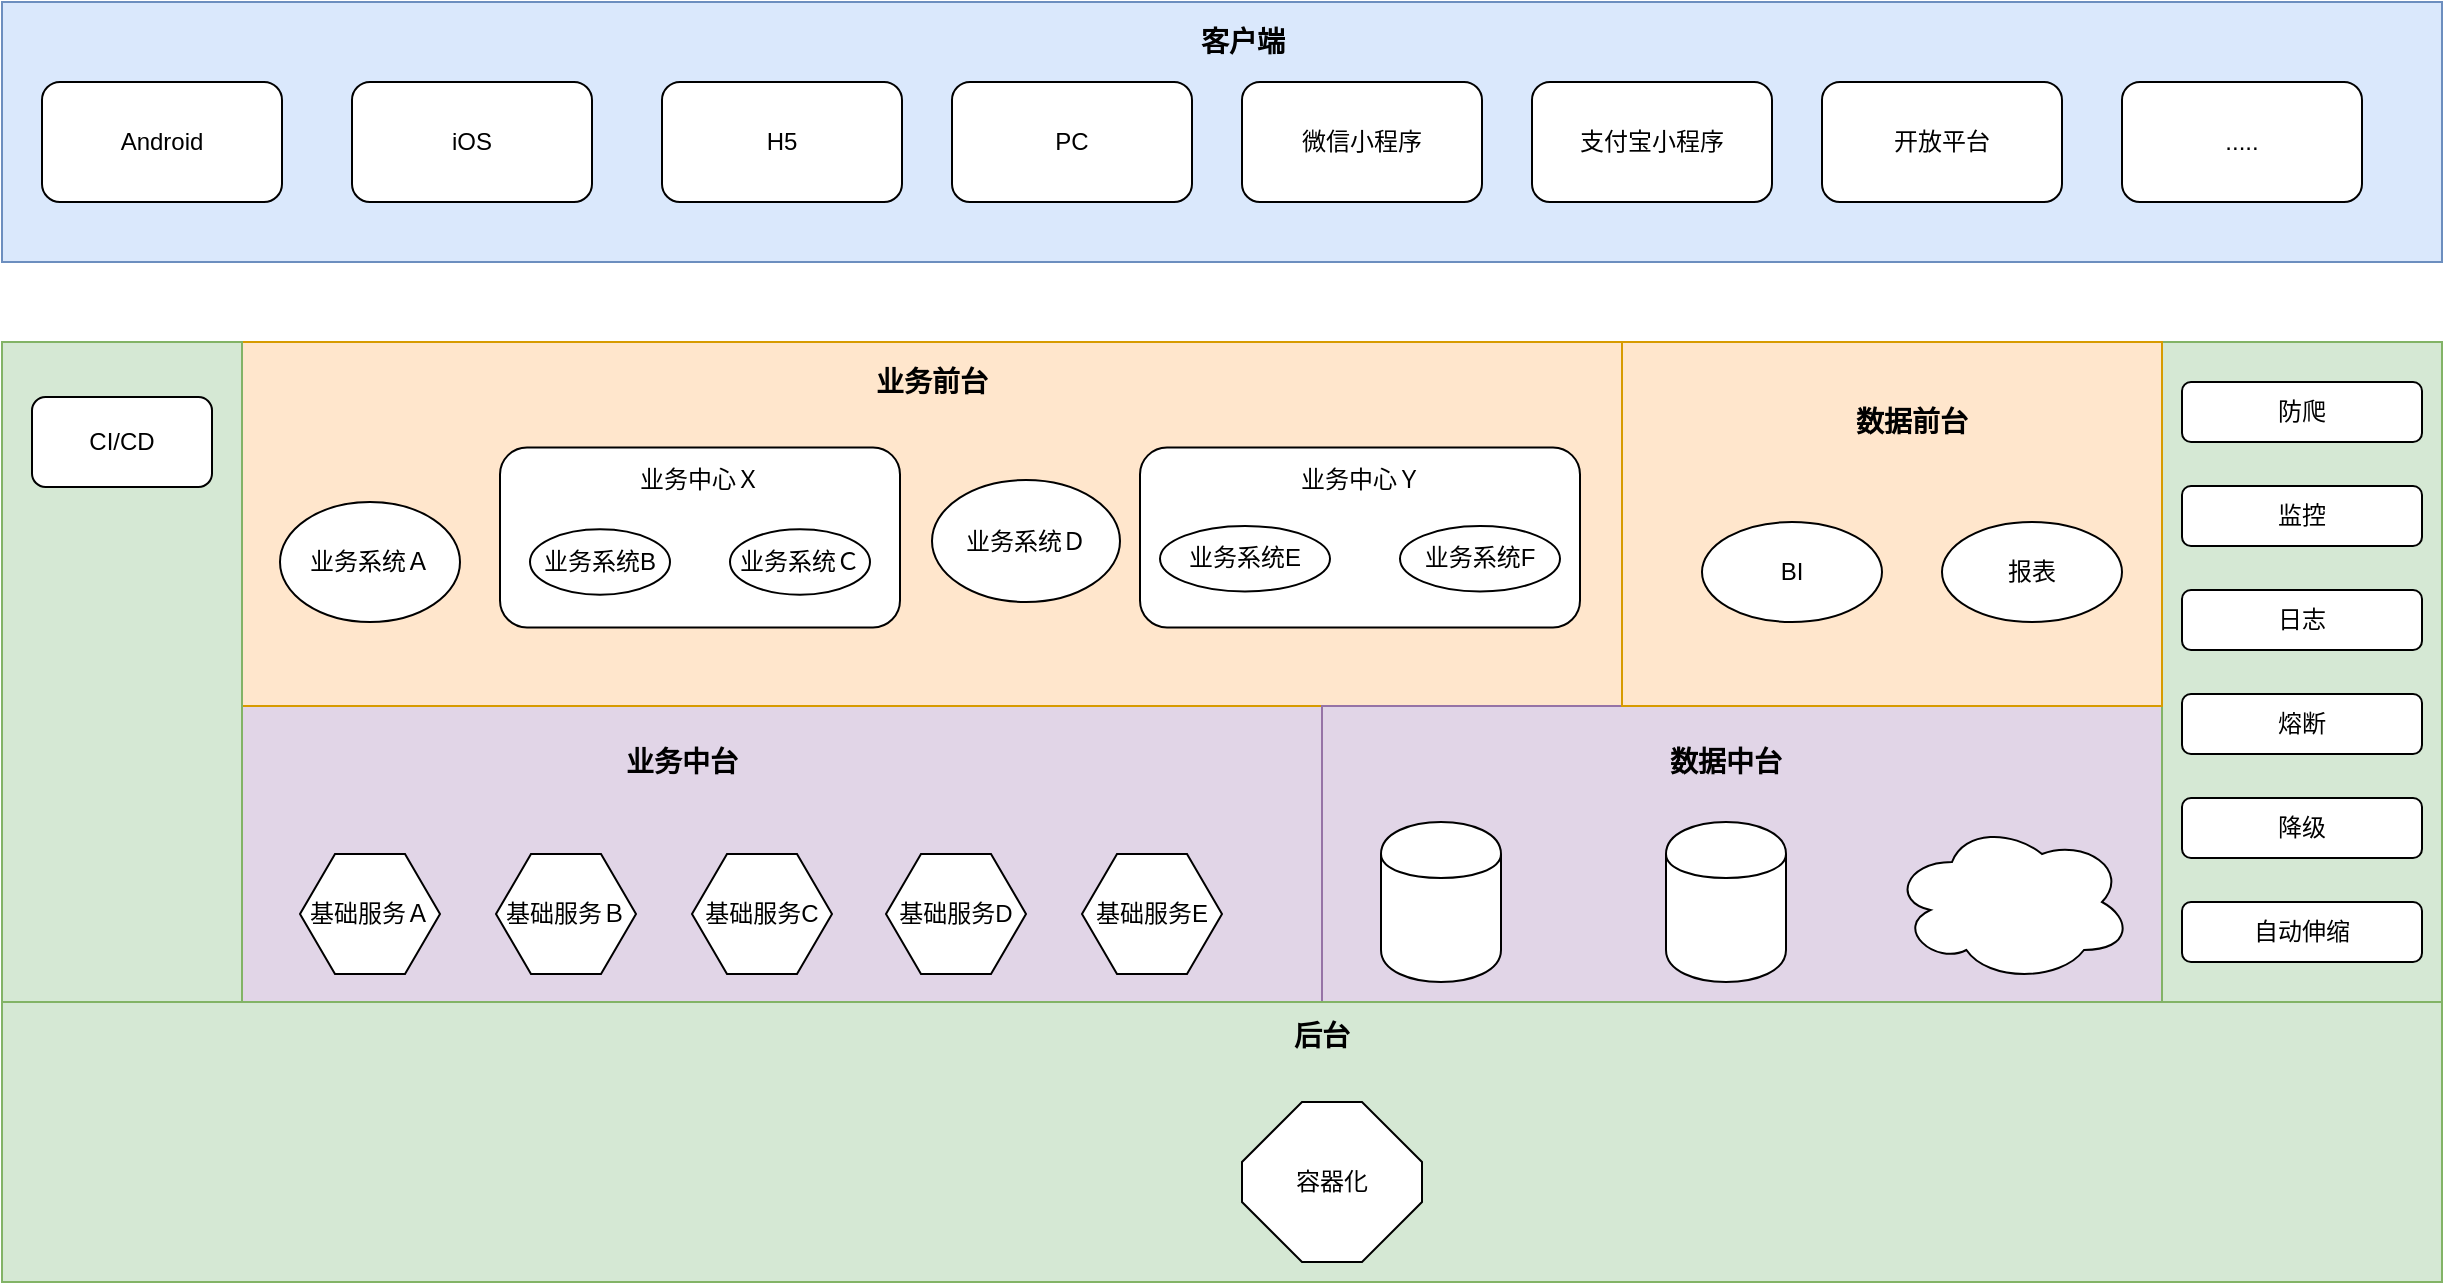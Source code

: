 <mxfile version="10.6.7" type="github"><diagram id="V1D-OUuntM8vkyxb8u7I" name="è½®å»"><mxGraphModel dx="1453" dy="968" grid="1" gridSize="10" guides="1" tooltips="1" connect="1" arrows="1" fold="1" page="1" pageScale="1" pageWidth="850" pageHeight="1100" math="0" shadow="0"><root><mxCell id="7zA8Wo4__l7TaY4lFMbg-0"/><mxCell id="7zA8Wo4__l7TaY4lFMbg-1" parent="7zA8Wo4__l7TaY4lFMbg-0"/><mxCell id="J9ZGTW70ifoBU2N_dnGA-4" value="业务中台" parent="7zA8Wo4__l7TaY4lFMbg-0"/><mxCell id="J9ZGTW70ifoBU2N_dnGA-10" value="" style="rounded=0;whiteSpace=wrap;html=1;fillColor=#e1d5e7;strokeColor=#9673a6;" parent="J9ZGTW70ifoBU2N_dnGA-4" vertex="1"><mxGeometry x="230" y="532" width="540" height="148" as="geometry"/></mxCell><mxCell id="J9ZGTW70ifoBU2N_dnGA-11" value="&lt;span style=&quot;font-size: 14px&quot;&gt;&lt;b&gt;业务中台&lt;/b&gt;&lt;/span&gt;" style="text;html=1;strokeColor=none;fillColor=none;align=center;verticalAlign=middle;whiteSpace=wrap;rounded=0;" parent="J9ZGTW70ifoBU2N_dnGA-4" vertex="1"><mxGeometry x="400" y="550" width="100" height="20" as="geometry"/></mxCell><mxCell id="O3hH3UnKHfBXWyMWp_nv-50" value="基础服务Ａ" style="shape=hexagon;perimeter=hexagonPerimeter2;whiteSpace=wrap;html=1;" parent="J9ZGTW70ifoBU2N_dnGA-4" vertex="1"><mxGeometry x="259" y="606" width="70" height="60" as="geometry"/></mxCell><mxCell id="O3hH3UnKHfBXWyMWp_nv-51" value="基础服务Ｂ" style="shape=hexagon;perimeter=hexagonPerimeter2;whiteSpace=wrap;html=1;" parent="J9ZGTW70ifoBU2N_dnGA-4" vertex="1"><mxGeometry x="357" y="606" width="70" height="60" as="geometry"/></mxCell><mxCell id="O3hH3UnKHfBXWyMWp_nv-52" value="基础服务C" style="shape=hexagon;perimeter=hexagonPerimeter2;whiteSpace=wrap;html=1;" parent="J9ZGTW70ifoBU2N_dnGA-4" vertex="1"><mxGeometry x="455" y="606" width="70" height="60" as="geometry"/></mxCell><mxCell id="O3hH3UnKHfBXWyMWp_nv-53" value="基础服务D" style="shape=hexagon;perimeter=hexagonPerimeter2;whiteSpace=wrap;html=1;" parent="J9ZGTW70ifoBU2N_dnGA-4" vertex="1"><mxGeometry x="552" y="606" width="70" height="60" as="geometry"/></mxCell><mxCell id="O3hH3UnKHfBXWyMWp_nv-113" value="基础服务E" style="shape=hexagon;perimeter=hexagonPerimeter2;whiteSpace=wrap;html=1;" parent="J9ZGTW70ifoBU2N_dnGA-4" vertex="1"><mxGeometry x="650" y="606" width="70" height="60" as="geometry"/></mxCell><mxCell id="J9ZGTW70ifoBU2N_dnGA-3" value="业务系统" parent="7zA8Wo4__l7TaY4lFMbg-0"/><mxCell id="O3hH3UnKHfBXWyMWp_nv-16" value="" style="rounded=0;whiteSpace=wrap;html=1;fillColor=#ffe6cc;strokeColor=#d79b00;" parent="J9ZGTW70ifoBU2N_dnGA-3" vertex="1"><mxGeometry x="230" y="350" width="690" height="182" as="geometry"/></mxCell><mxCell id="J9ZGTW70ifoBU2N_dnGA-7" value="&lt;font style=&quot;font-size: 14px&quot;&gt;&lt;b&gt;业务前台&lt;/b&gt;&lt;/font&gt;" style="text;html=1;strokeColor=none;fillColor=none;align=center;verticalAlign=middle;whiteSpace=wrap;rounded=0;" parent="J9ZGTW70ifoBU2N_dnGA-3" vertex="1"><mxGeometry x="525" y="360" width="100" height="20" as="geometry"/></mxCell><mxCell id="O3hH3UnKHfBXWyMWp_nv-1" value="业务系统Ａ" style="ellipse;whiteSpace=wrap;html=1;" parent="J9ZGTW70ifoBU2N_dnGA-3" vertex="1"><mxGeometry x="249" y="430" width="90" height="60" as="geometry"/></mxCell><mxCell id="O3hH3UnKHfBXWyMWp_nv-44" value="" style="rounded=1;whiteSpace=wrap;html=1;" parent="J9ZGTW70ifoBU2N_dnGA-3" vertex="1"><mxGeometry x="679" y="402.727" width="220" height="90" as="geometry"/></mxCell><mxCell id="O3hH3UnKHfBXWyMWp_nv-22" value="业务系统Ｄ" style="ellipse;whiteSpace=wrap;html=1;" parent="J9ZGTW70ifoBU2N_dnGA-3" vertex="1"><mxGeometry x="575" y="419" width="94" height="61" as="geometry"/></mxCell><mxCell id="O3hH3UnKHfBXWyMWp_nv-23" value="业务系统E" style="ellipse;whiteSpace=wrap;html=1;" parent="J9ZGTW70ifoBU2N_dnGA-3" vertex="1"><mxGeometry x="689" y="442" width="85" height="32.727" as="geometry"/></mxCell><mxCell id="O3hH3UnKHfBXWyMWp_nv-24" value="业务系统F" style="ellipse;whiteSpace=wrap;html=1;" parent="J9ZGTW70ifoBU2N_dnGA-3" vertex="1"><mxGeometry x="809" y="442" width="80" height="32.727" as="geometry"/></mxCell><mxCell id="O3hH3UnKHfBXWyMWp_nv-38" value="" style="group" parent="J9ZGTW70ifoBU2N_dnGA-3" vertex="1" connectable="0"><mxGeometry x="359" y="410.909" width="200" height="90" as="geometry"/></mxCell><mxCell id="O3hH3UnKHfBXWyMWp_nv-39" value="" style="group" parent="O3hH3UnKHfBXWyMWp_nv-38" vertex="1" connectable="0"><mxGeometry y="-8.182" width="200" height="90" as="geometry"/></mxCell><mxCell id="O3hH3UnKHfBXWyMWp_nv-40" value="" style="rounded=1;whiteSpace=wrap;html=1;" parent="O3hH3UnKHfBXWyMWp_nv-39" vertex="1"><mxGeometry width="200" height="90" as="geometry"/></mxCell><mxCell id="O3hH3UnKHfBXWyMWp_nv-41" value="业务中心Ｘ" style="text;html=1;strokeColor=none;fillColor=none;align=center;verticalAlign=middle;whiteSpace=wrap;rounded=0;" parent="O3hH3UnKHfBXWyMWp_nv-39" vertex="1"><mxGeometry x="65" y="8.182" width="70" height="16.364" as="geometry"/></mxCell><mxCell id="O3hH3UnKHfBXWyMWp_nv-42" value="业务系统B" style="ellipse;whiteSpace=wrap;html=1;" parent="O3hH3UnKHfBXWyMWp_nv-39" vertex="1"><mxGeometry x="15" y="40.909" width="70" height="32.727" as="geometry"/></mxCell><mxCell id="O3hH3UnKHfBXWyMWp_nv-43" value="业务系统Ｃ" style="ellipse;whiteSpace=wrap;html=1;" parent="O3hH3UnKHfBXWyMWp_nv-39" vertex="1"><mxGeometry x="115" y="40.909" width="70" height="32.727" as="geometry"/></mxCell><mxCell id="O3hH3UnKHfBXWyMWp_nv-47" value="业务中心Ｙ" style="text;html=1;strokeColor=none;fillColor=none;align=center;verticalAlign=middle;whiteSpace=wrap;rounded=0;" parent="J9ZGTW70ifoBU2N_dnGA-3" vertex="1"><mxGeometry x="756.5" y="410.909" width="65" height="16.364" as="geometry"/></mxCell><mxCell id="O3hH3UnKHfBXWyMWp_nv-63" value="数据中台" parent="7zA8Wo4__l7TaY4lFMbg-0"/><mxCell id="O3hH3UnKHfBXWyMWp_nv-64" value="" style="rounded=0;whiteSpace=wrap;html=1;fillColor=#e1d5e7;strokeColor=#9673a6;" parent="O3hH3UnKHfBXWyMWp_nv-63" vertex="1"><mxGeometry x="770" y="532" width="420" height="148" as="geometry"/></mxCell><mxCell id="O3hH3UnKHfBXWyMWp_nv-65" value="&lt;font style=&quot;font-size: 14px&quot;&gt;&lt;b&gt;数据中台&lt;/b&gt;&lt;/font&gt;" style="text;html=1;strokeColor=none;fillColor=none;align=center;verticalAlign=middle;whiteSpace=wrap;rounded=0;" parent="O3hH3UnKHfBXWyMWp_nv-63" vertex="1"><mxGeometry x="942" y="550" width="60" height="20" as="geometry"/></mxCell><mxCell id="O3hH3UnKHfBXWyMWp_nv-67" value="" style="shape=cylinder;whiteSpace=wrap;html=1;boundedLbl=1;backgroundOutline=1;" parent="O3hH3UnKHfBXWyMWp_nv-63" vertex="1"><mxGeometry x="799.5" y="590" width="60" height="80" as="geometry"/></mxCell><mxCell id="O3hH3UnKHfBXWyMWp_nv-68" value="" style="shape=cylinder;whiteSpace=wrap;html=1;boundedLbl=1;backgroundOutline=1;" parent="O3hH3UnKHfBXWyMWp_nv-63" vertex="1"><mxGeometry x="942" y="590" width="60" height="80" as="geometry"/></mxCell><mxCell id="O3hH3UnKHfBXWyMWp_nv-104" value="" style="ellipse;shape=cloud;whiteSpace=wrap;html=1;" parent="O3hH3UnKHfBXWyMWp_nv-63" vertex="1"><mxGeometry x="1055" y="590" width="120" height="80" as="geometry"/></mxCell><mxCell id="O3hH3UnKHfBXWyMWp_nv-70" value="BI" parent="7zA8Wo4__l7TaY4lFMbg-0"/><mxCell id="O3hH3UnKHfBXWyMWp_nv-72" value="后台" parent="7zA8Wo4__l7TaY4lFMbg-0"/><mxCell id="O3hH3UnKHfBXWyMWp_nv-73" value="" style="rounded=0;whiteSpace=wrap;html=1;fillColor=#d5e8d4;strokeColor=#82b366;" parent="O3hH3UnKHfBXWyMWp_nv-72" vertex="1"><mxGeometry x="110" y="680" width="1220" height="140" as="geometry"/></mxCell><mxCell id="O3hH3UnKHfBXWyMWp_nv-118" value="容器化" style="whiteSpace=wrap;html=1;shape=mxgraph.basic.octagon2;align=center;verticalAlign=middle;dx=15;" parent="O3hH3UnKHfBXWyMWp_nv-72" vertex="1"><mxGeometry x="730" y="730" width="90" height="80" as="geometry"/></mxCell><mxCell id="rLMg7wsV6KLUXk4Jjont-4" value="&lt;font style=&quot;font-size: 14px&quot;&gt;&lt;b&gt;后台&lt;/b&gt;&lt;/font&gt;" style="text;html=1;strokeColor=none;fillColor=none;align=center;verticalAlign=middle;whiteSpace=wrap;rounded=0;" vertex="1" parent="O3hH3UnKHfBXWyMWp_nv-72"><mxGeometry x="750" y="687" width="40" height="20" as="geometry"/></mxCell><mxCell id="O3hH3UnKHfBXWyMWp_nv-77" value="系统服务" parent="7zA8Wo4__l7TaY4lFMbg-0"/><mxCell id="O3hH3UnKHfBXWyMWp_nv-78" value="" style="rounded=0;whiteSpace=wrap;html=1;fillColor=#d5e8d4;strokeColor=#82b366;" parent="O3hH3UnKHfBXWyMWp_nv-77" vertex="1"><mxGeometry x="1190" y="350" width="140" height="330" as="geometry"/></mxCell><mxCell id="O3hH3UnKHfBXWyMWp_nv-79" value="防爬" style="rounded=1;whiteSpace=wrap;html=1;" parent="O3hH3UnKHfBXWyMWp_nv-77" vertex="1"><mxGeometry x="1200" y="370" width="120" height="30" as="geometry"/></mxCell><mxCell id="O3hH3UnKHfBXWyMWp_nv-80" value="监控" style="rounded=1;whiteSpace=wrap;html=1;" parent="O3hH3UnKHfBXWyMWp_nv-77" vertex="1"><mxGeometry x="1200" y="422" width="120" height="30" as="geometry"/></mxCell><mxCell id="O3hH3UnKHfBXWyMWp_nv-81" value="日志" style="rounded=1;whiteSpace=wrap;html=1;" parent="O3hH3UnKHfBXWyMWp_nv-77" vertex="1"><mxGeometry x="1200" y="474" width="120" height="30" as="geometry"/></mxCell><mxCell id="O3hH3UnKHfBXWyMWp_nv-82" value="熔断" style="rounded=1;whiteSpace=wrap;html=1;" parent="O3hH3UnKHfBXWyMWp_nv-77" vertex="1"><mxGeometry x="1200" y="526" width="120" height="30" as="geometry"/></mxCell><mxCell id="O3hH3UnKHfBXWyMWp_nv-83" value="降级" style="rounded=1;whiteSpace=wrap;html=1;" parent="O3hH3UnKHfBXWyMWp_nv-77" vertex="1"><mxGeometry x="1200" y="578" width="120" height="30" as="geometry"/></mxCell><mxCell id="O3hH3UnKHfBXWyMWp_nv-85" value="自动伸缩" style="rounded=1;whiteSpace=wrap;html=1;" parent="O3hH3UnKHfBXWyMWp_nv-77" vertex="1"><mxGeometry x="1200" y="630" width="120" height="30" as="geometry"/></mxCell><mxCell id="O3hH3UnKHfBXWyMWp_nv-86" value="" style="rounded=0;whiteSpace=wrap;html=1;fillColor=#d5e8d4;strokeColor=#82b366;" parent="O3hH3UnKHfBXWyMWp_nv-77" vertex="1"><mxGeometry x="110" y="350" width="120" height="330" as="geometry"/></mxCell><mxCell id="O3hH3UnKHfBXWyMWp_nv-87" value="CI/CD" style="rounded=1;whiteSpace=wrap;html=1;" parent="O3hH3UnKHfBXWyMWp_nv-77" vertex="1"><mxGeometry x="125" y="377.5" width="90" height="45" as="geometry"/></mxCell><mxCell id="O3hH3UnKHfBXWyMWp_nv-106" value="数据前台" parent="7zA8Wo4__l7TaY4lFMbg-0"/><mxCell id="O3hH3UnKHfBXWyMWp_nv-110" value="" style="rounded=0;whiteSpace=wrap;html=1;fillColor=#ffe6cc;strokeColor=#d79b00;" parent="O3hH3UnKHfBXWyMWp_nv-106" vertex="1"><mxGeometry x="920" y="350" width="270" height="182" as="geometry"/></mxCell><mxCell id="O3hH3UnKHfBXWyMWp_nv-107" value="&lt;b&gt;&lt;font style=&quot;font-size: 14px&quot;&gt;数据前台&lt;/font&gt;&lt;/b&gt;" style="text;html=1;strokeColor=none;fillColor=none;align=center;verticalAlign=middle;whiteSpace=wrap;rounded=0;" parent="O3hH3UnKHfBXWyMWp_nv-106" vertex="1"><mxGeometry x="1030" y="380" width="70" height="20" as="geometry"/></mxCell><mxCell id="O3hH3UnKHfBXWyMWp_nv-108" value="BI" style="ellipse;whiteSpace=wrap;html=1;" parent="O3hH3UnKHfBXWyMWp_nv-106" vertex="1"><mxGeometry x="960" y="440" width="90" height="50" as="geometry"/></mxCell><mxCell id="O3hH3UnKHfBXWyMWp_nv-109" value="报表" style="ellipse;whiteSpace=wrap;html=1;" parent="O3hH3UnKHfBXWyMWp_nv-106" vertex="1"><mxGeometry x="1080" y="440" width="90" height="50" as="geometry"/></mxCell><mxCell id="O3hH3UnKHfBXWyMWp_nv-59" value="客户端" parent="7zA8Wo4__l7TaY4lFMbg-0"/><mxCell id="O3hH3UnKHfBXWyMWp_nv-60" value="" style="rounded=0;whiteSpace=wrap;html=1;fillColor=#dae8fc;strokeColor=#6c8ebf;" parent="O3hH3UnKHfBXWyMWp_nv-59" vertex="1"><mxGeometry x="110" y="180" width="1220" height="130" as="geometry"/></mxCell><mxCell id="O3hH3UnKHfBXWyMWp_nv-61" value="&lt;font style=&quot;font-size: 14px&quot;&gt;&lt;b&gt;客户端&lt;/b&gt;&lt;/font&gt;" style="text;html=1;strokeColor=none;fillColor=none;align=center;verticalAlign=middle;whiteSpace=wrap;rounded=0;" parent="O3hH3UnKHfBXWyMWp_nv-59" vertex="1"><mxGeometry x="697.5" y="190" width="65" height="20" as="geometry"/></mxCell><mxCell id="O3hH3UnKHfBXWyMWp_nv-92" value="Android" style="rounded=1;whiteSpace=wrap;html=1;" parent="O3hH3UnKHfBXWyMWp_nv-59" vertex="1"><mxGeometry x="130" y="220" width="120" height="60" as="geometry"/></mxCell><mxCell id="O3hH3UnKHfBXWyMWp_nv-93" value="iOS" style="rounded=1;whiteSpace=wrap;html=1;" parent="O3hH3UnKHfBXWyMWp_nv-59" vertex="1"><mxGeometry x="285" y="220" width="120" height="60" as="geometry"/></mxCell><mxCell id="O3hH3UnKHfBXWyMWp_nv-94" value="H5" style="rounded=1;whiteSpace=wrap;html=1;" parent="O3hH3UnKHfBXWyMWp_nv-59" vertex="1"><mxGeometry x="440" y="220" width="120" height="60" as="geometry"/></mxCell><mxCell id="O3hH3UnKHfBXWyMWp_nv-95" value="PC" style="rounded=1;whiteSpace=wrap;html=1;" parent="O3hH3UnKHfBXWyMWp_nv-59" vertex="1"><mxGeometry x="585" y="220" width="120" height="60" as="geometry"/></mxCell><mxCell id="O3hH3UnKHfBXWyMWp_nv-96" value="微信小程序" style="rounded=1;whiteSpace=wrap;html=1;" parent="O3hH3UnKHfBXWyMWp_nv-59" vertex="1"><mxGeometry x="730" y="220" width="120" height="60" as="geometry"/></mxCell><mxCell id="O3hH3UnKHfBXWyMWp_nv-97" value="支付宝小程序" style="rounded=1;whiteSpace=wrap;html=1;" parent="O3hH3UnKHfBXWyMWp_nv-59" vertex="1"><mxGeometry x="875" y="220" width="120" height="60" as="geometry"/></mxCell><mxCell id="O3hH3UnKHfBXWyMWp_nv-98" value="开放平台" style="rounded=1;whiteSpace=wrap;html=1;" parent="O3hH3UnKHfBXWyMWp_nv-59" vertex="1"><mxGeometry x="1020" y="220" width="120" height="60" as="geometry"/></mxCell><mxCell id="O3hH3UnKHfBXWyMWp_nv-99" value="....." style="rounded=1;whiteSpace=wrap;html=1;" parent="O3hH3UnKHfBXWyMWp_nv-59" vertex="1"><mxGeometry x="1170" y="220" width="120" height="60" as="geometry"/></mxCell><mxCell id="rLMg7wsV6KLUXk4Jjont-1" value="图例" parent="7zA8Wo4__l7TaY4lFMbg-0"/></root></mxGraphModel></diagram><diagram id="jindhyrkJ46Qs6CNggRK" name="è¯¦æ"><mxGraphModel dx="1090" dy="2926" grid="1" gridSize="10" guides="1" tooltips="1" connect="1" arrows="1" fold="1" page="1" pageScale="1" pageWidth="850" pageHeight="1100" math="0" shadow="0"><root><mxCell id="0"/><mxCell id="NCrfgxNyxWgEUD8A179j-229" value="基础服务层" parent="0"/><mxCell id="1" parent="0"/><mxCell id="pWOirImLIRZBF6i71m0W-13" value="&lt;h1&gt;备注：&lt;/h1&gt;&lt;p&gt;&lt;b&gt;&lt;font style=&quot;font-size: 20px&quot;&gt;1、展示页有哪些需求&lt;/font&gt;&lt;/b&gt;&lt;/p&gt;&lt;p&gt;&lt;b&gt;a、千人千面充分利用有限的展示空间获取更高的转化率&lt;/b&gt;&lt;/p&gt;&lt;p&gt;&lt;b&gt;b、可定制化，满足各类运营需求（节日、活动、市场等各类运行需求）&lt;/b&gt;&lt;/p&gt;&lt;p&gt;&lt;b&gt;c、展现形式多样化（广告位、运营位置、弹层）&lt;/b&gt;&lt;/p&gt;&lt;p&gt;&lt;b&gt;d、高性能、高并发&lt;/b&gt;&lt;/p&gt;&lt;p&gt;&lt;b&gt;e、业务上高度聚合特性（基础服务依赖多）&lt;/b&gt;&lt;/p&gt;&lt;p&gt;&lt;br&gt;&lt;/p&gt;&lt;font&gt;&lt;b style=&quot;font-size: 20px&quot;&gt;2、展示页和活动运营之间的关系&lt;/b&gt;&lt;br&gt;&lt;br&gt;&lt;b style=&quot;font-size: 20px&quot;&gt;3、拆分过渡，公共网关or单独调用&lt;br&gt;&lt;/b&gt;&lt;b&gt;a、如果拆分爬虫类公共需求如何满足&lt;br&gt;&lt;/b&gt;&lt;br&gt;&lt;b&gt;&lt;font style=&quot;font-size: 20px&quot;&gt;4、前端资源&lt;/font&gt;&lt;/b&gt;&lt;br&gt;&lt;/font&gt;" style="text;html=1;strokeColor=none;fillColor=none;spacing=5;spacingTop=-20;whiteSpace=wrap;overflow=hidden;rounded=0;" parent="1" vertex="1"><mxGeometry x="200" y="2200" width="580" height="470" as="geometry"/></mxCell><mxCell id="pWOirImLIRZBF6i71m0W-2" value="房源" style="shape=hexagon;perimeter=hexagonPerimeter2;whiteSpace=wrap;html=1;strokeWidth=4;strokeColor=#000000;fontStyle=1" parent="1" vertex="1"><mxGeometry x="1827" y="1386.159" width="256.352" height="226.341" as="geometry"/></mxCell><mxCell id="pWOirImLIRZBF6i71m0W-3" value="促销" style="shape=hexagon;perimeter=hexagonPerimeter2;whiteSpace=wrap;html=1;strokeWidth=4;strokeColor=#000000;" parent="1" vertex="1"><mxGeometry x="4641" y="1380.5" width="256.352" height="226.341" as="geometry"/></mxCell><mxCell id="pWOirImLIRZBF6i71m0W-4" value="点评" style="shape=hexagon;perimeter=hexagonPerimeter2;whiteSpace=wrap;html=1;strokeWidth=4;strokeColor=#000000;" parent="1" vertex="1"><mxGeometry x="2296" y="1380.5" width="256.352" height="226.341" as="geometry"/></mxCell><mxCell id="pWOirImLIRZBF6i71m0W-10" value="地理信息&lt;br&gt;（国家、城市、商圈）&lt;br&gt;" style="shape=hexagon;perimeter=hexagonPerimeter2;whiteSpace=wrap;html=1;strokeWidth=4;strokeColor=#000000;" parent="1" vertex="1"><mxGeometry x="2765" y="1386.159" width="256.352" height="226.341" as="geometry"/></mxCell><mxCell id="pWOirImLIRZBF6i71m0W-12" value="活动" style="shape=hexagon;perimeter=hexagonPerimeter2;whiteSpace=wrap;html=1;strokeWidth=4;strokeColor=#000000;" parent="1" vertex="1"><mxGeometry x="3703" y="1380.5" width="256.352" height="226.341" as="geometry"/></mxCell><mxCell id="NCrfgxNyxWgEUD8A179j-2" value="代金券" style="shape=hexagon;perimeter=hexagonPerimeter2;whiteSpace=wrap;html=1;strokeWidth=4;strokeColor=#000000;" parent="1" vertex="1"><mxGeometry x="4172" y="1386.159" width="256.352" height="226.341" as="geometry"/></mxCell><mxCell id="NCrfgxNyxWgEUD8A179j-3" value="用户" style="shape=hexagon;perimeter=hexagonPerimeter2;whiteSpace=wrap;html=1;strokeWidth=4;strokeColor=#000000;" parent="1" vertex="1"><mxGeometry x="3234" y="1386.159" width="256.352" height="226.341" as="geometry"/></mxCell><mxCell id="NCrfgxNyxWgEUD8A179j-9" value="页面配置" style="shape=hexagon;perimeter=hexagonPerimeter2;whiteSpace=wrap;html=1;strokeColor=#000000;strokeWidth=4;fontStyle=1" parent="1" vertex="1"><mxGeometry x="1358.5" y="1386.159" width="256.352" height="226.341" as="geometry"/></mxCell><mxCell id="NCrfgxNyxWgEUD8A179j-89" value="业务系统" parent="0"/><mxCell id="NCrfgxNyxWgEUD8A179j-100" value="&lt;b&gt;&lt;font style=&quot;font-size: 24px&quot;&gt;订单&lt;/font&gt;&lt;/b&gt;" style="shape=hexagon;perimeter=hexagonPerimeter2;whiteSpace=wrap;html=1;strokeWidth=4;strokeColor=#000000;" parent="NCrfgxNyxWgEUD8A179j-89" vertex="1"><mxGeometry x="5110" y="1380.5" width="256.352" height="226.341" as="geometry"/></mxCell><mxCell id="NCrfgxNyxWgEUD8A179j-101" value="记账" style="shape=hexagon;perimeter=hexagonPerimeter2;whiteSpace=wrap;html=1;strokeWidth=4;strokeColor=#000000;" parent="NCrfgxNyxWgEUD8A179j-89" vertex="1"><mxGeometry x="5578.648" y="1380.5" width="256.352" height="226.341" as="geometry"/></mxCell><mxCell id="NCrfgxNyxWgEUD8A179j-147" value="流量面" parent="0"/><mxCell id="NCrfgxNyxWgEUD8A179j-148" value="" style="rounded=0;whiteSpace=wrap;html=1;strokeColor=#82B366;fontSize=20;fillColor=#d5e8d4;" parent="NCrfgxNyxWgEUD8A179j-147" vertex="1"><mxGeometry x="70" y="-450" width="2600" height="740" as="geometry"/></mxCell><mxCell id="NCrfgxNyxWgEUD8A179j-118" value="三大页" parent="0"/><mxCell id="NCrfgxNyxWgEUD8A179j-119" value="" style="group" parent="NCrfgxNyxWgEUD8A179j-118" vertex="1" connectable="0"><mxGeometry x="110" y="-205" width="400" height="280" as="geometry"/></mxCell><mxCell id="NCrfgxNyxWgEUD8A179j-120" value="" style="ellipse;whiteSpace=wrap;html=1;strokeColor=#66FF66;strokeWidth=4;" parent="NCrfgxNyxWgEUD8A179j-119" vertex="1"><mxGeometry width="400" height="280" as="geometry"/></mxCell><mxCell id="NCrfgxNyxWgEUD8A179j-121" value="前端展示" style="rounded=0;whiteSpace=wrap;html=1;" parent="NCrfgxNyxWgEUD8A179j-119" vertex="1"><mxGeometry x="95" y="110" width="85" height="60" as="geometry"/></mxCell><mxCell id="NCrfgxNyxWgEUD8A179j-122" value="后台管理" style="rounded=0;whiteSpace=wrap;html=1;" parent="NCrfgxNyxWgEUD8A179j-119" vertex="1"><mxGeometry x="234" y="110" width="85" height="60" as="geometry"/></mxCell><mxCell id="NCrfgxNyxWgEUD8A179j-123" value="存储" style="rounded=1;whiteSpace=wrap;html=1;" parent="NCrfgxNyxWgEUD8A179j-119" vertex="1"><mxGeometry x="87" y="180" width="240" height="60" as="geometry"/></mxCell><mxCell id="NCrfgxNyxWgEUD8A179j-124" value="三大页" style="text;html=1;strokeColor=none;fillColor=none;align=center;verticalAlign=middle;whiteSpace=wrap;rounded=0;fontSize=20;" parent="NCrfgxNyxWgEUD8A179j-119" vertex="1"><mxGeometry x="135" y="30" width="130" height="50" as="geometry"/></mxCell><mxCell id="NCrfgxNyxWgEUD8A179j-125" value="活动中心" parent="0"/><mxCell id="NCrfgxNyxWgEUD8A179j-126" value="v" style="group" parent="NCrfgxNyxWgEUD8A179j-125" vertex="1" connectable="0"><mxGeometry x="530" y="-200" width="400" height="280" as="geometry"/></mxCell><mxCell id="NCrfgxNyxWgEUD8A179j-127" value="" style="ellipse;whiteSpace=wrap;html=1;strokeWidth=4;strokeColor=#99FFCC;" parent="NCrfgxNyxWgEUD8A179j-126" vertex="1"><mxGeometry width="400" height="280" as="geometry"/></mxCell><mxCell id="NCrfgxNyxWgEUD8A179j-128" value="前端展示" style="rounded=0;whiteSpace=wrap;html=1;" parent="NCrfgxNyxWgEUD8A179j-126" vertex="1"><mxGeometry x="95" y="110" width="85" height="60" as="geometry"/></mxCell><mxCell id="NCrfgxNyxWgEUD8A179j-129" value="后台管理" style="rounded=0;whiteSpace=wrap;html=1;" parent="NCrfgxNyxWgEUD8A179j-126" vertex="1"><mxGeometry x="234" y="110" width="85" height="60" as="geometry"/></mxCell><mxCell id="NCrfgxNyxWgEUD8A179j-130" value="存储" style="rounded=1;whiteSpace=wrap;html=1;" parent="NCrfgxNyxWgEUD8A179j-126" vertex="1"><mxGeometry x="87" y="180" width="240" height="60" as="geometry"/></mxCell><mxCell id="NCrfgxNyxWgEUD8A179j-131" value="活动中心" style="text;html=1;strokeColor=none;fillColor=none;align=center;verticalAlign=middle;whiteSpace=wrap;rounded=0;fontSize=20;" parent="NCrfgxNyxWgEUD8A179j-126" vertex="1"><mxGeometry x="135" y="30" width="130" height="50" as="geometry"/></mxCell><mxCell id="NCrfgxNyxWgEUD8A179j-132" value="促销中心" parent="0"/><mxCell id="NCrfgxNyxWgEUD8A179j-133" value="" style="group" parent="NCrfgxNyxWgEUD8A179j-132" vertex="1" connectable="0"><mxGeometry x="960" y="-200" width="400" height="280" as="geometry"/></mxCell><mxCell id="NCrfgxNyxWgEUD8A179j-134" value="" style="ellipse;whiteSpace=wrap;html=1;strokeWidth=4;strokeColor=#66FF66;" parent="NCrfgxNyxWgEUD8A179j-133" vertex="1"><mxGeometry width="400" height="280" as="geometry"/></mxCell><mxCell id="NCrfgxNyxWgEUD8A179j-135" value="前端展示" style="rounded=0;whiteSpace=wrap;html=1;" parent="NCrfgxNyxWgEUD8A179j-133" vertex="1"><mxGeometry x="95" y="110" width="85" height="60" as="geometry"/></mxCell><mxCell id="NCrfgxNyxWgEUD8A179j-136" value="后台管理" style="rounded=0;whiteSpace=wrap;html=1;" parent="NCrfgxNyxWgEUD8A179j-133" vertex="1"><mxGeometry x="234" y="110" width="85" height="60" as="geometry"/></mxCell><mxCell id="NCrfgxNyxWgEUD8A179j-137" value="存储" style="rounded=1;whiteSpace=wrap;html=1;" parent="NCrfgxNyxWgEUD8A179j-133" vertex="1"><mxGeometry x="87" y="180" width="240" height="60" as="geometry"/></mxCell><mxCell id="NCrfgxNyxWgEUD8A179j-138" value="促销中心" style="text;html=1;strokeColor=none;fillColor=none;align=center;verticalAlign=middle;whiteSpace=wrap;rounded=0;fontSize=20;" parent="NCrfgxNyxWgEUD8A179j-133" vertex="1"><mxGeometry x="135" y="30" width="130" height="50" as="geometry"/></mxCell><mxCell id="NCrfgxNyxWgEUD8A179j-140" value="用户中心" parent="0"/><mxCell id="NCrfgxNyxWgEUD8A179j-141" value="v" style="group" parent="NCrfgxNyxWgEUD8A179j-140" vertex="1" connectable="0"><mxGeometry x="1400" y="-210" width="400" height="280" as="geometry"/></mxCell><mxCell id="NCrfgxNyxWgEUD8A179j-142" value="" style="ellipse;whiteSpace=wrap;html=1;" parent="NCrfgxNyxWgEUD8A179j-141" vertex="1"><mxGeometry width="400" height="280" as="geometry"/></mxCell><mxCell id="NCrfgxNyxWgEUD8A179j-143" value="前端展示" style="rounded=0;whiteSpace=wrap;html=1;" parent="NCrfgxNyxWgEUD8A179j-141" vertex="1"><mxGeometry x="95" y="110" width="85" height="60" as="geometry"/></mxCell><mxCell id="NCrfgxNyxWgEUD8A179j-144" value="后台管理" style="rounded=0;whiteSpace=wrap;html=1;" parent="NCrfgxNyxWgEUD8A179j-141" vertex="1"><mxGeometry x="234" y="110" width="85" height="60" as="geometry"/></mxCell><mxCell id="NCrfgxNyxWgEUD8A179j-145" value="存储" style="rounded=1;whiteSpace=wrap;html=1;" parent="NCrfgxNyxWgEUD8A179j-141" vertex="1"><mxGeometry x="87" y="180" width="240" height="60" as="geometry"/></mxCell><mxCell id="NCrfgxNyxWgEUD8A179j-146" value="用户中心" style="text;html=1;strokeColor=none;fillColor=none;align=center;verticalAlign=middle;whiteSpace=wrap;rounded=0;fontSize=20;" parent="NCrfgxNyxWgEUD8A179j-141" vertex="1"><mxGeometry x="135" y="30" width="130" height="50" as="geometry"/></mxCell><mxCell id="NCrfgxNyxWgEUD8A179j-149" value="供给面" parent="0"/><mxCell id="NCrfgxNyxWgEUD8A179j-158" value="" style="rounded=0;whiteSpace=wrap;html=1;strokeColor=#d79b00;fontSize=20;fillColor=#ffe6cc;" parent="NCrfgxNyxWgEUD8A179j-149" vertex="1"><mxGeometry x="2670" y="-450" width="800" height="740" as="geometry"/></mxCell><mxCell id="NCrfgxNyxWgEUD8A179j-150" value="供给中心" parent="0"/><mxCell id="NCrfgxNyxWgEUD8A179j-151" value="v" style="group" parent="NCrfgxNyxWgEUD8A179j-150" vertex="1" connectable="0"><mxGeometry x="2898" y="-205" width="400" height="280" as="geometry"/></mxCell><mxCell id="NCrfgxNyxWgEUD8A179j-152" value="" style="ellipse;whiteSpace=wrap;html=1;" parent="NCrfgxNyxWgEUD8A179j-151" vertex="1"><mxGeometry width="400" height="280" as="geometry"/></mxCell><mxCell id="NCrfgxNyxWgEUD8A179j-153" value="前端展示" style="rounded=0;whiteSpace=wrap;html=1;" parent="NCrfgxNyxWgEUD8A179j-151" vertex="1"><mxGeometry x="95" y="110" width="85" height="60" as="geometry"/></mxCell><mxCell id="NCrfgxNyxWgEUD8A179j-154" value="后台管理" style="rounded=0;whiteSpace=wrap;html=1;" parent="NCrfgxNyxWgEUD8A179j-151" vertex="1"><mxGeometry x="234" y="110" width="85" height="60" as="geometry"/></mxCell><mxCell id="NCrfgxNyxWgEUD8A179j-155" value="存储" style="rounded=1;whiteSpace=wrap;html=1;" parent="NCrfgxNyxWgEUD8A179j-151" vertex="1"><mxGeometry x="87" y="180" width="240" height="60" as="geometry"/></mxCell><mxCell id="NCrfgxNyxWgEUD8A179j-156" value="房源供给中心" style="text;html=1;strokeColor=none;fillColor=none;align=center;verticalAlign=middle;whiteSpace=wrap;rounded=0;fontSize=20;" parent="NCrfgxNyxWgEUD8A179j-151" vertex="1"><mxGeometry x="135" y="30" width="130" height="50" as="geometry"/></mxCell><mxCell id="NCrfgxNyxWgEUD8A179j-159" value="体验面" parent="0"/><mxCell id="NCrfgxNyxWgEUD8A179j-177" value="" style="rounded=0;whiteSpace=wrap;html=1;strokeColor=#b85450;fontSize=20;fillColor=#f8cecc;" parent="NCrfgxNyxWgEUD8A179j-159" vertex="1"><mxGeometry x="3470" y="-450" width="1400" height="740" as="geometry"/></mxCell><mxCell id="NCrfgxNyxWgEUD8A179j-161" value="交易中心" parent="0"/><mxCell id="NCrfgxNyxWgEUD8A179j-166" value="" style="ellipse;whiteSpace=wrap;html=1;" parent="NCrfgxNyxWgEUD8A179j-161" vertex="1"><mxGeometry x="3595" y="-205" width="400" height="280" as="geometry"/></mxCell><mxCell id="NCrfgxNyxWgEUD8A179j-167" value="前端展示" style="rounded=0;whiteSpace=wrap;html=1;" parent="NCrfgxNyxWgEUD8A179j-161" vertex="1"><mxGeometry x="3700" y="-125" width="85" height="60" as="geometry"/></mxCell><mxCell id="NCrfgxNyxWgEUD8A179j-168" value="后台管理" style="rounded=0;whiteSpace=wrap;html=1;" parent="NCrfgxNyxWgEUD8A179j-161" vertex="1"><mxGeometry x="3839" y="-125" width="85" height="60" as="geometry"/></mxCell><mxCell id="NCrfgxNyxWgEUD8A179j-169" value="存储" style="rounded=1;whiteSpace=wrap;html=1;" parent="NCrfgxNyxWgEUD8A179j-161" vertex="1"><mxGeometry x="3692" y="-55" width="240" height="60" as="geometry"/></mxCell><mxCell id="NCrfgxNyxWgEUD8A179j-170" value="交易中心" style="text;html=1;strokeColor=none;fillColor=none;align=center;verticalAlign=middle;whiteSpace=wrap;rounded=0;fontSize=20;" parent="NCrfgxNyxWgEUD8A179j-161" vertex="1"><mxGeometry x="3740" y="-205" width="130" height="50" as="geometry"/></mxCell><mxCell id="NCrfgxNyxWgEUD8A179j-162" value="清结算中心" parent="0"/><mxCell id="NCrfgxNyxWgEUD8A179j-171" value="" style="group" parent="NCrfgxNyxWgEUD8A179j-162" vertex="1" connectable="0"><mxGeometry x="4292" y="-205" width="400" height="280" as="geometry"/></mxCell><mxCell id="NCrfgxNyxWgEUD8A179j-172" value="" style="ellipse;whiteSpace=wrap;html=1;" parent="NCrfgxNyxWgEUD8A179j-171" vertex="1"><mxGeometry width="400" height="280" as="geometry"/></mxCell><mxCell id="NCrfgxNyxWgEUD8A179j-173" value="前端展示" style="rounded=0;whiteSpace=wrap;html=1;" parent="NCrfgxNyxWgEUD8A179j-171" vertex="1"><mxGeometry x="95" y="110" width="85" height="60" as="geometry"/></mxCell><mxCell id="NCrfgxNyxWgEUD8A179j-174" value="后台管理" style="rounded=0;whiteSpace=wrap;html=1;" parent="NCrfgxNyxWgEUD8A179j-171" vertex="1"><mxGeometry x="234" y="110" width="85" height="60" as="geometry"/></mxCell><mxCell id="NCrfgxNyxWgEUD8A179j-175" value="存储" style="rounded=1;whiteSpace=wrap;html=1;" parent="NCrfgxNyxWgEUD8A179j-171" vertex="1"><mxGeometry x="87" y="180" width="240" height="60" as="geometry"/></mxCell><mxCell id="NCrfgxNyxWgEUD8A179j-176" value="清结算中心" style="text;html=1;strokeColor=none;fillColor=none;align=center;verticalAlign=middle;whiteSpace=wrap;rounded=0;fontSize=20;" parent="NCrfgxNyxWgEUD8A179j-171" vertex="1"><mxGeometry x="135" y="30" width="130" height="50" as="geometry"/></mxCell><mxCell id="NCrfgxNyxWgEUD8A179j-180" value="基础支撑面" parent="0"/><mxCell id="NCrfgxNyxWgEUD8A179j-182" value="" style="rounded=0;whiteSpace=wrap;html=1;strokeColor=#9673a6;fontSize=20;fillColor=#e1d5e7;" parent="NCrfgxNyxWgEUD8A179j-180" vertex="1"><mxGeometry x="4870" y="-450" width="2670" height="740" as="geometry"/></mxCell><mxCell id="NCrfgxNyxWgEUD8A179j-183" value="商城" parent="0"/><mxCell id="NCrfgxNyxWgEUD8A179j-188" value="" style="group" parent="NCrfgxNyxWgEUD8A179j-183" vertex="1" connectable="0"><mxGeometry x="4989" y="-205" width="400" height="280" as="geometry"/></mxCell><mxCell id="NCrfgxNyxWgEUD8A179j-189" value="" style="group" parent="NCrfgxNyxWgEUD8A179j-188" vertex="1" connectable="0"><mxGeometry width="400" height="280" as="geometry"/></mxCell><mxCell id="NCrfgxNyxWgEUD8A179j-190" value="" style="ellipse;whiteSpace=wrap;html=1;" parent="NCrfgxNyxWgEUD8A179j-189" vertex="1"><mxGeometry width="400" height="280" as="geometry"/></mxCell><mxCell id="NCrfgxNyxWgEUD8A179j-191" value="前端展示" style="rounded=0;whiteSpace=wrap;html=1;" parent="NCrfgxNyxWgEUD8A179j-189" vertex="1"><mxGeometry x="95" y="110" width="85" height="60" as="geometry"/></mxCell><mxCell id="NCrfgxNyxWgEUD8A179j-192" value="后台管理" style="rounded=0;whiteSpace=wrap;html=1;" parent="NCrfgxNyxWgEUD8A179j-189" vertex="1"><mxGeometry x="234" y="110" width="85" height="60" as="geometry"/></mxCell><mxCell id="NCrfgxNyxWgEUD8A179j-193" value="存储" style="rounded=1;whiteSpace=wrap;html=1;" parent="NCrfgxNyxWgEUD8A179j-189" vertex="1"><mxGeometry x="87" y="180" width="240" height="60" as="geometry"/></mxCell><mxCell id="NCrfgxNyxWgEUD8A179j-194" value="商城" style="text;html=1;strokeColor=none;fillColor=none;align=center;verticalAlign=middle;whiteSpace=wrap;rounded=0;fontSize=20;" parent="NCrfgxNyxWgEUD8A179j-189" vertex="1"><mxGeometry x="135" y="30" width="130" height="50" as="geometry"/></mxCell><mxCell id="NCrfgxNyxWgEUD8A179j-184" value="保洁" parent="0"/><mxCell id="NCrfgxNyxWgEUD8A179j-197" value="" style="group" parent="NCrfgxNyxWgEUD8A179j-184" vertex="1" connectable="0"><mxGeometry x="5686" y="-205" width="400" height="280" as="geometry"/></mxCell><mxCell id="NCrfgxNyxWgEUD8A179j-198" value="" style="group" parent="NCrfgxNyxWgEUD8A179j-197" vertex="1" connectable="0"><mxGeometry width="400" height="280" as="geometry"/></mxCell><mxCell id="NCrfgxNyxWgEUD8A179j-199" value="" style="ellipse;whiteSpace=wrap;html=1;" parent="NCrfgxNyxWgEUD8A179j-198" vertex="1"><mxGeometry width="400" height="280" as="geometry"/></mxCell><mxCell id="NCrfgxNyxWgEUD8A179j-200" value="前端展示" style="rounded=0;whiteSpace=wrap;html=1;" parent="NCrfgxNyxWgEUD8A179j-198" vertex="1"><mxGeometry x="95" y="110" width="85" height="60" as="geometry"/></mxCell><mxCell id="NCrfgxNyxWgEUD8A179j-201" value="后台管理" style="rounded=0;whiteSpace=wrap;html=1;" parent="NCrfgxNyxWgEUD8A179j-198" vertex="1"><mxGeometry x="234" y="110" width="85" height="60" as="geometry"/></mxCell><mxCell id="NCrfgxNyxWgEUD8A179j-202" value="存储" style="rounded=1;whiteSpace=wrap;html=1;" parent="NCrfgxNyxWgEUD8A179j-198" vertex="1"><mxGeometry x="87" y="180" width="240" height="60" as="geometry"/></mxCell><mxCell id="NCrfgxNyxWgEUD8A179j-203" value="保洁" style="text;html=1;strokeColor=none;fillColor=none;align=center;verticalAlign=middle;whiteSpace=wrap;rounded=0;fontSize=20;" parent="NCrfgxNyxWgEUD8A179j-198" vertex="1"><mxGeometry x="135" y="30" width="130" height="50" as="geometry"/></mxCell><mxCell id="NCrfgxNyxWgEUD8A179j-225" value="" style="group" parent="NCrfgxNyxWgEUD8A179j-184" vertex="1" connectable="0"><mxGeometry x="470" y="-1533.5" width="5760" height="430" as="geometry"/></mxCell><mxCell id="NCrfgxNyxWgEUD8A179j-185" value="智能设备" parent="0"/><mxCell id="NCrfgxNyxWgEUD8A179j-204" value="" style="group" parent="NCrfgxNyxWgEUD8A179j-185" vertex="1" connectable="0"><mxGeometry x="6383" y="-205" width="400" height="280" as="geometry"/></mxCell><mxCell id="NCrfgxNyxWgEUD8A179j-205" value="" style="ellipse;whiteSpace=wrap;html=1;" parent="NCrfgxNyxWgEUD8A179j-204" vertex="1"><mxGeometry width="400" height="280" as="geometry"/></mxCell><mxCell id="NCrfgxNyxWgEUD8A179j-206" value="前端展示" style="rounded=0;whiteSpace=wrap;html=1;" parent="NCrfgxNyxWgEUD8A179j-204" vertex="1"><mxGeometry x="95" y="110" width="85" height="60" as="geometry"/></mxCell><mxCell id="NCrfgxNyxWgEUD8A179j-207" value="后台管理" style="rounded=0;whiteSpace=wrap;html=1;" parent="NCrfgxNyxWgEUD8A179j-204" vertex="1"><mxGeometry x="234" y="110" width="85" height="60" as="geometry"/></mxCell><mxCell id="NCrfgxNyxWgEUD8A179j-208" value="存储" style="rounded=1;whiteSpace=wrap;html=1;" parent="NCrfgxNyxWgEUD8A179j-204" vertex="1"><mxGeometry x="87" y="180" width="240" height="60" as="geometry"/></mxCell><mxCell id="NCrfgxNyxWgEUD8A179j-209" value="智能设备" style="text;html=1;strokeColor=none;fillColor=none;align=center;verticalAlign=middle;whiteSpace=wrap;rounded=0;fontSize=20;" parent="NCrfgxNyxWgEUD8A179j-204" vertex="1"><mxGeometry x="135" y="30" width="130" height="50" as="geometry"/></mxCell><mxCell id="NCrfgxNyxWgEUD8A179j-186" value="摄影" parent="0"/><mxCell id="NCrfgxNyxWgEUD8A179j-210" value="" style="group" parent="NCrfgxNyxWgEUD8A179j-186" vertex="1" connectable="0"><mxGeometry x="7080" y="-205" width="400" height="280" as="geometry"/></mxCell><mxCell id="NCrfgxNyxWgEUD8A179j-211" value="" style="ellipse;whiteSpace=wrap;html=1;" parent="NCrfgxNyxWgEUD8A179j-210" vertex="1"><mxGeometry width="400" height="280" as="geometry"/></mxCell><mxCell id="NCrfgxNyxWgEUD8A179j-212" value="前端展示" style="rounded=0;whiteSpace=wrap;html=1;" parent="NCrfgxNyxWgEUD8A179j-210" vertex="1"><mxGeometry x="95" y="110" width="85" height="60" as="geometry"/></mxCell><mxCell id="NCrfgxNyxWgEUD8A179j-213" value="后台管理" style="rounded=0;whiteSpace=wrap;html=1;" parent="NCrfgxNyxWgEUD8A179j-210" vertex="1"><mxGeometry x="234" y="110" width="85" height="60" as="geometry"/></mxCell><mxCell id="NCrfgxNyxWgEUD8A179j-214" value="存储" style="rounded=1;whiteSpace=wrap;html=1;" parent="NCrfgxNyxWgEUD8A179j-210" vertex="1"><mxGeometry x="87" y="180" width="240" height="60" as="geometry"/></mxCell><mxCell id="NCrfgxNyxWgEUD8A179j-215" value="摄影" style="text;html=1;strokeColor=none;fillColor=none;align=center;verticalAlign=middle;whiteSpace=wrap;rounded=0;fontSize=20;" parent="NCrfgxNyxWgEUD8A179j-210" vertex="1"><mxGeometry x="135" y="30" width="130" height="50" as="geometry"/></mxCell><mxCell id="DsniCKS3oob2NI3QMinA-2" value="前段层" parent="0"/><mxCell id="DsniCKS3oob2NI3QMinA-3" value="" style="rounded=0;whiteSpace=wrap;html=1;strokeColor=#000000;strokeWidth=4;fontSize=20;" parent="DsniCKS3oob2NI3QMinA-2" vertex="1"><mxGeometry x="1769.5" y="-1780" width="4103" height="430" as="geometry"/></mxCell><mxCell id="NCrfgxNyxWgEUD8A179j-217" value="大前端" parent="0"/><mxCell id="DsniCKS3oob2NI3QMinA-4" value="" style="group" parent="NCrfgxNyxWgEUD8A179j-217" vertex="1" connectable="0"><mxGeometry x="1823.633" y="-1681" width="3971.612" height="257" as="geometry"/></mxCell><mxCell id="NCrfgxNyxWgEUD8A179j-218" value="&lt;font size=&quot;1&quot;&gt;&lt;b style=&quot;font-size: 40px&quot;&gt;APP&lt;/b&gt;&lt;/font&gt;" style="rounded=1;whiteSpace=wrap;html=1;strokeColor=#000000;strokeWidth=4;fontSize=20;" parent="DsniCKS3oob2NI3QMinA-4" vertex="1"><mxGeometry y="43.5" width="473.893" height="170" as="geometry"/></mxCell><mxCell id="NCrfgxNyxWgEUD8A179j-219" value="&lt;span style=&quot;font-size: 40px&quot;&gt;&lt;b&gt;H5&lt;/b&gt;&lt;/span&gt;" style="rounded=1;whiteSpace=wrap;html=1;strokeColor=#000000;strokeWidth=4;fontSize=20;" parent="DsniCKS3oob2NI3QMinA-4" vertex="1"><mxGeometry x="584.867" y="43.5" width="473.893" height="170" as="geometry"/></mxCell><mxCell id="NCrfgxNyxWgEUD8A179j-220" value="&lt;span style=&quot;font-size: 40px&quot;&gt;&lt;b&gt;微信小程序&lt;/b&gt;&lt;/span&gt;" style="rounded=1;whiteSpace=wrap;html=1;strokeColor=#000000;strokeWidth=4;fontSize=20;" parent="DsniCKS3oob2NI3QMinA-4" vertex="1"><mxGeometry x="1754.867" y="43.5" width="473.893" height="170" as="geometry"/></mxCell><mxCell id="NCrfgxNyxWgEUD8A179j-221" value="&lt;span style=&quot;font-size: 40px&quot;&gt;&lt;b&gt;支付宝小程序&lt;/b&gt;&lt;/span&gt;" style="rounded=1;whiteSpace=wrap;html=1;strokeColor=#000000;strokeWidth=4;fontSize=20;" parent="DsniCKS3oob2NI3QMinA-4" vertex="1"><mxGeometry x="2339.867" y="43.5" width="473.893" height="170" as="geometry"/></mxCell><mxCell id="NCrfgxNyxWgEUD8A179j-222" value="&lt;span style=&quot;font-size: 40px&quot;&gt;&lt;b&gt;公众号&lt;/b&gt;&lt;/span&gt;" style="rounded=1;whiteSpace=wrap;html=1;strokeColor=#000000;strokeWidth=4;fontSize=20;" parent="DsniCKS3oob2NI3QMinA-4" vertex="1"><mxGeometry x="2924.867" y="43.5" width="473.893" height="170" as="geometry"/></mxCell><mxCell id="NCrfgxNyxWgEUD8A179j-233" value="开放平台" style="ellipse;whiteSpace=wrap;html=1;strokeColor=#000000;strokeWidth=4;fontSize=20;" parent="DsniCKS3oob2NI3QMinA-4" vertex="1"><mxGeometry x="3521.976" width="449.636" height="257" as="geometry"/></mxCell><mxCell id="DsniCKS3oob2NI3QMinA-1" value="&lt;span style=&quot;font-size: 40px&quot;&gt;&lt;b&gt;PC&lt;/b&gt;&lt;/span&gt;" style="rounded=1;whiteSpace=wrap;html=1;strokeColor=#000000;strokeWidth=4;fontSize=20;" parent="DsniCKS3oob2NI3QMinA-4" vertex="1"><mxGeometry x="1169.867" y="43.5" width="473.893" height="170" as="geometry"/></mxCell><mxCell id="k4DiMazv5cLKo0HcNt2t-1" value="运营中心" parent="0"/><mxCell id="k4DiMazv5cLKo0HcNt2t-2" value="v" style="group" parent="k4DiMazv5cLKo0HcNt2t-1" vertex="1" connectable="0"><mxGeometry x="1850" y="-200" width="400" height="280" as="geometry"/></mxCell><mxCell id="k4DiMazv5cLKo0HcNt2t-3" value="" style="ellipse;whiteSpace=wrap;html=1;" parent="k4DiMazv5cLKo0HcNt2t-2" vertex="1"><mxGeometry width="400" height="280" as="geometry"/></mxCell><mxCell id="k4DiMazv5cLKo0HcNt2t-4" value="前端展示" style="rounded=0;whiteSpace=wrap;html=1;" parent="k4DiMazv5cLKo0HcNt2t-2" vertex="1"><mxGeometry x="95" y="110" width="85" height="60" as="geometry"/></mxCell><mxCell id="k4DiMazv5cLKo0HcNt2t-5" value="后台管理" style="rounded=0;whiteSpace=wrap;html=1;" parent="k4DiMazv5cLKo0HcNt2t-2" vertex="1"><mxGeometry x="234" y="110" width="85" height="60" as="geometry"/></mxCell><mxCell id="k4DiMazv5cLKo0HcNt2t-6" value="存储" style="rounded=1;whiteSpace=wrap;html=1;" parent="k4DiMazv5cLKo0HcNt2t-2" vertex="1"><mxGeometry x="87" y="180" width="240" height="60" as="geometry"/></mxCell><mxCell id="k4DiMazv5cLKo0HcNt2t-7" value="运营中心" style="text;html=1;strokeColor=none;fillColor=none;align=center;verticalAlign=middle;whiteSpace=wrap;rounded=0;fontSize=20;" parent="k4DiMazv5cLKo0HcNt2t-2" vertex="1"><mxGeometry x="135" y="30" width="130" height="50" as="geometry"/></mxCell></root></mxGraphModel></diagram></mxfile>